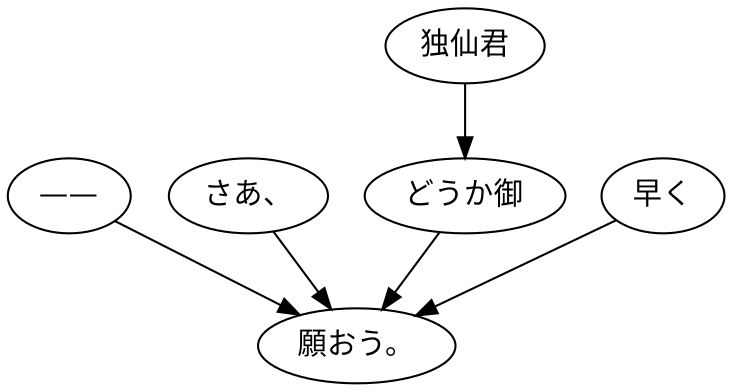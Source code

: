 digraph graph7753 {
	node0 [label="——"];
	node1 [label="さあ、"];
	node2 [label="独仙君"];
	node3 [label="どうか御"];
	node4 [label="早く"];
	node5 [label="願おう。"];
	node0 -> node5;
	node1 -> node5;
	node2 -> node3;
	node3 -> node5;
	node4 -> node5;
}
